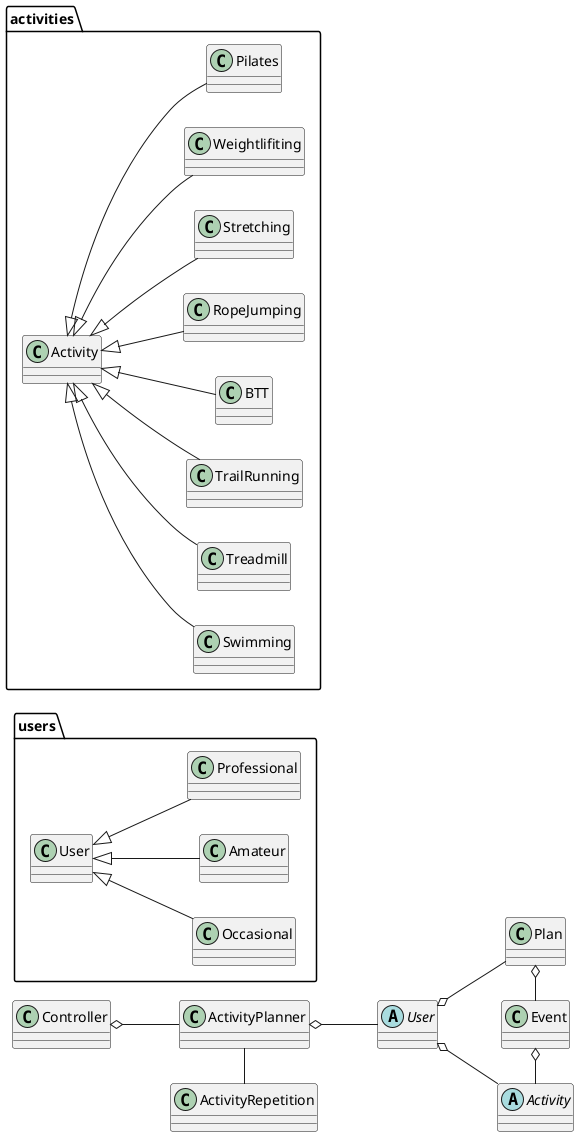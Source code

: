 @startuml

left to right direction

abstract class User
package users {
    class Occasional extends User
    class Amateur extends User
    class Professional extends User
}
abstract class Activity
package activities {
    class Swimming extends Activity
    class Treadmill extends Activity
    class TrailRunning extends Activity
    class BTT extends Activity
    class RopeJumping extends Activity
    class Stretching extends Activity
    class Weightlifiting extends Activity
    class Pilates extends Activity
}
class Plan
class Event
class ActivityRepetition
class ActivityPlanner
class Controller

ActivityPlanner -right- ActivityRepetition
User o-- Activity
User o-- Plan
Plan o-right- Event
Event o-right- Activity
ActivityPlanner o-- User
Controller o-- ActivityPlanner

@enduml
